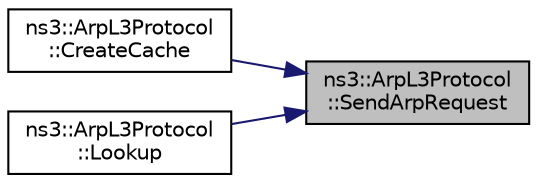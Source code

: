 digraph "ns3::ArpL3Protocol::SendArpRequest"
{
 // LATEX_PDF_SIZE
  edge [fontname="Helvetica",fontsize="10",labelfontname="Helvetica",labelfontsize="10"];
  node [fontname="Helvetica",fontsize="10",shape=record];
  rankdir="RL";
  Node1 [label="ns3::ArpL3Protocol\l::SendArpRequest",height=0.2,width=0.4,color="black", fillcolor="grey75", style="filled", fontcolor="black",tooltip="Send an ARP request to an host."];
  Node1 -> Node2 [dir="back",color="midnightblue",fontsize="10",style="solid",fontname="Helvetica"];
  Node2 [label="ns3::ArpL3Protocol\l::CreateCache",height=0.2,width=0.4,color="black", fillcolor="white", style="filled",URL="$classns3_1_1_arp_l3_protocol.html#a8edf6394f07185b1637295a79239c2ac",tooltip="Create an ARP cache for the device/interface."];
  Node1 -> Node3 [dir="back",color="midnightblue",fontsize="10",style="solid",fontname="Helvetica"];
  Node3 [label="ns3::ArpL3Protocol\l::Lookup",height=0.2,width=0.4,color="black", fillcolor="white", style="filled",URL="$classns3_1_1_arp_l3_protocol.html#a11df282c1ae9cd812160b309fafc73d1",tooltip="Perform an ARP lookup."];
}
